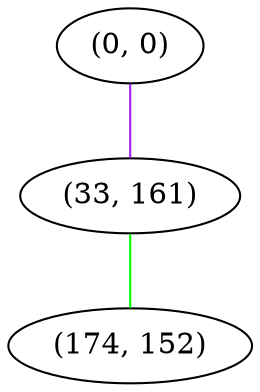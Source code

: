 graph "" {
"(0, 0)";
"(33, 161)";
"(174, 152)";
"(0, 0)" -- "(33, 161)"  [color=purple, key=0, weight=4];
"(33, 161)" -- "(174, 152)"  [color=green, key=0, weight=2];
}
